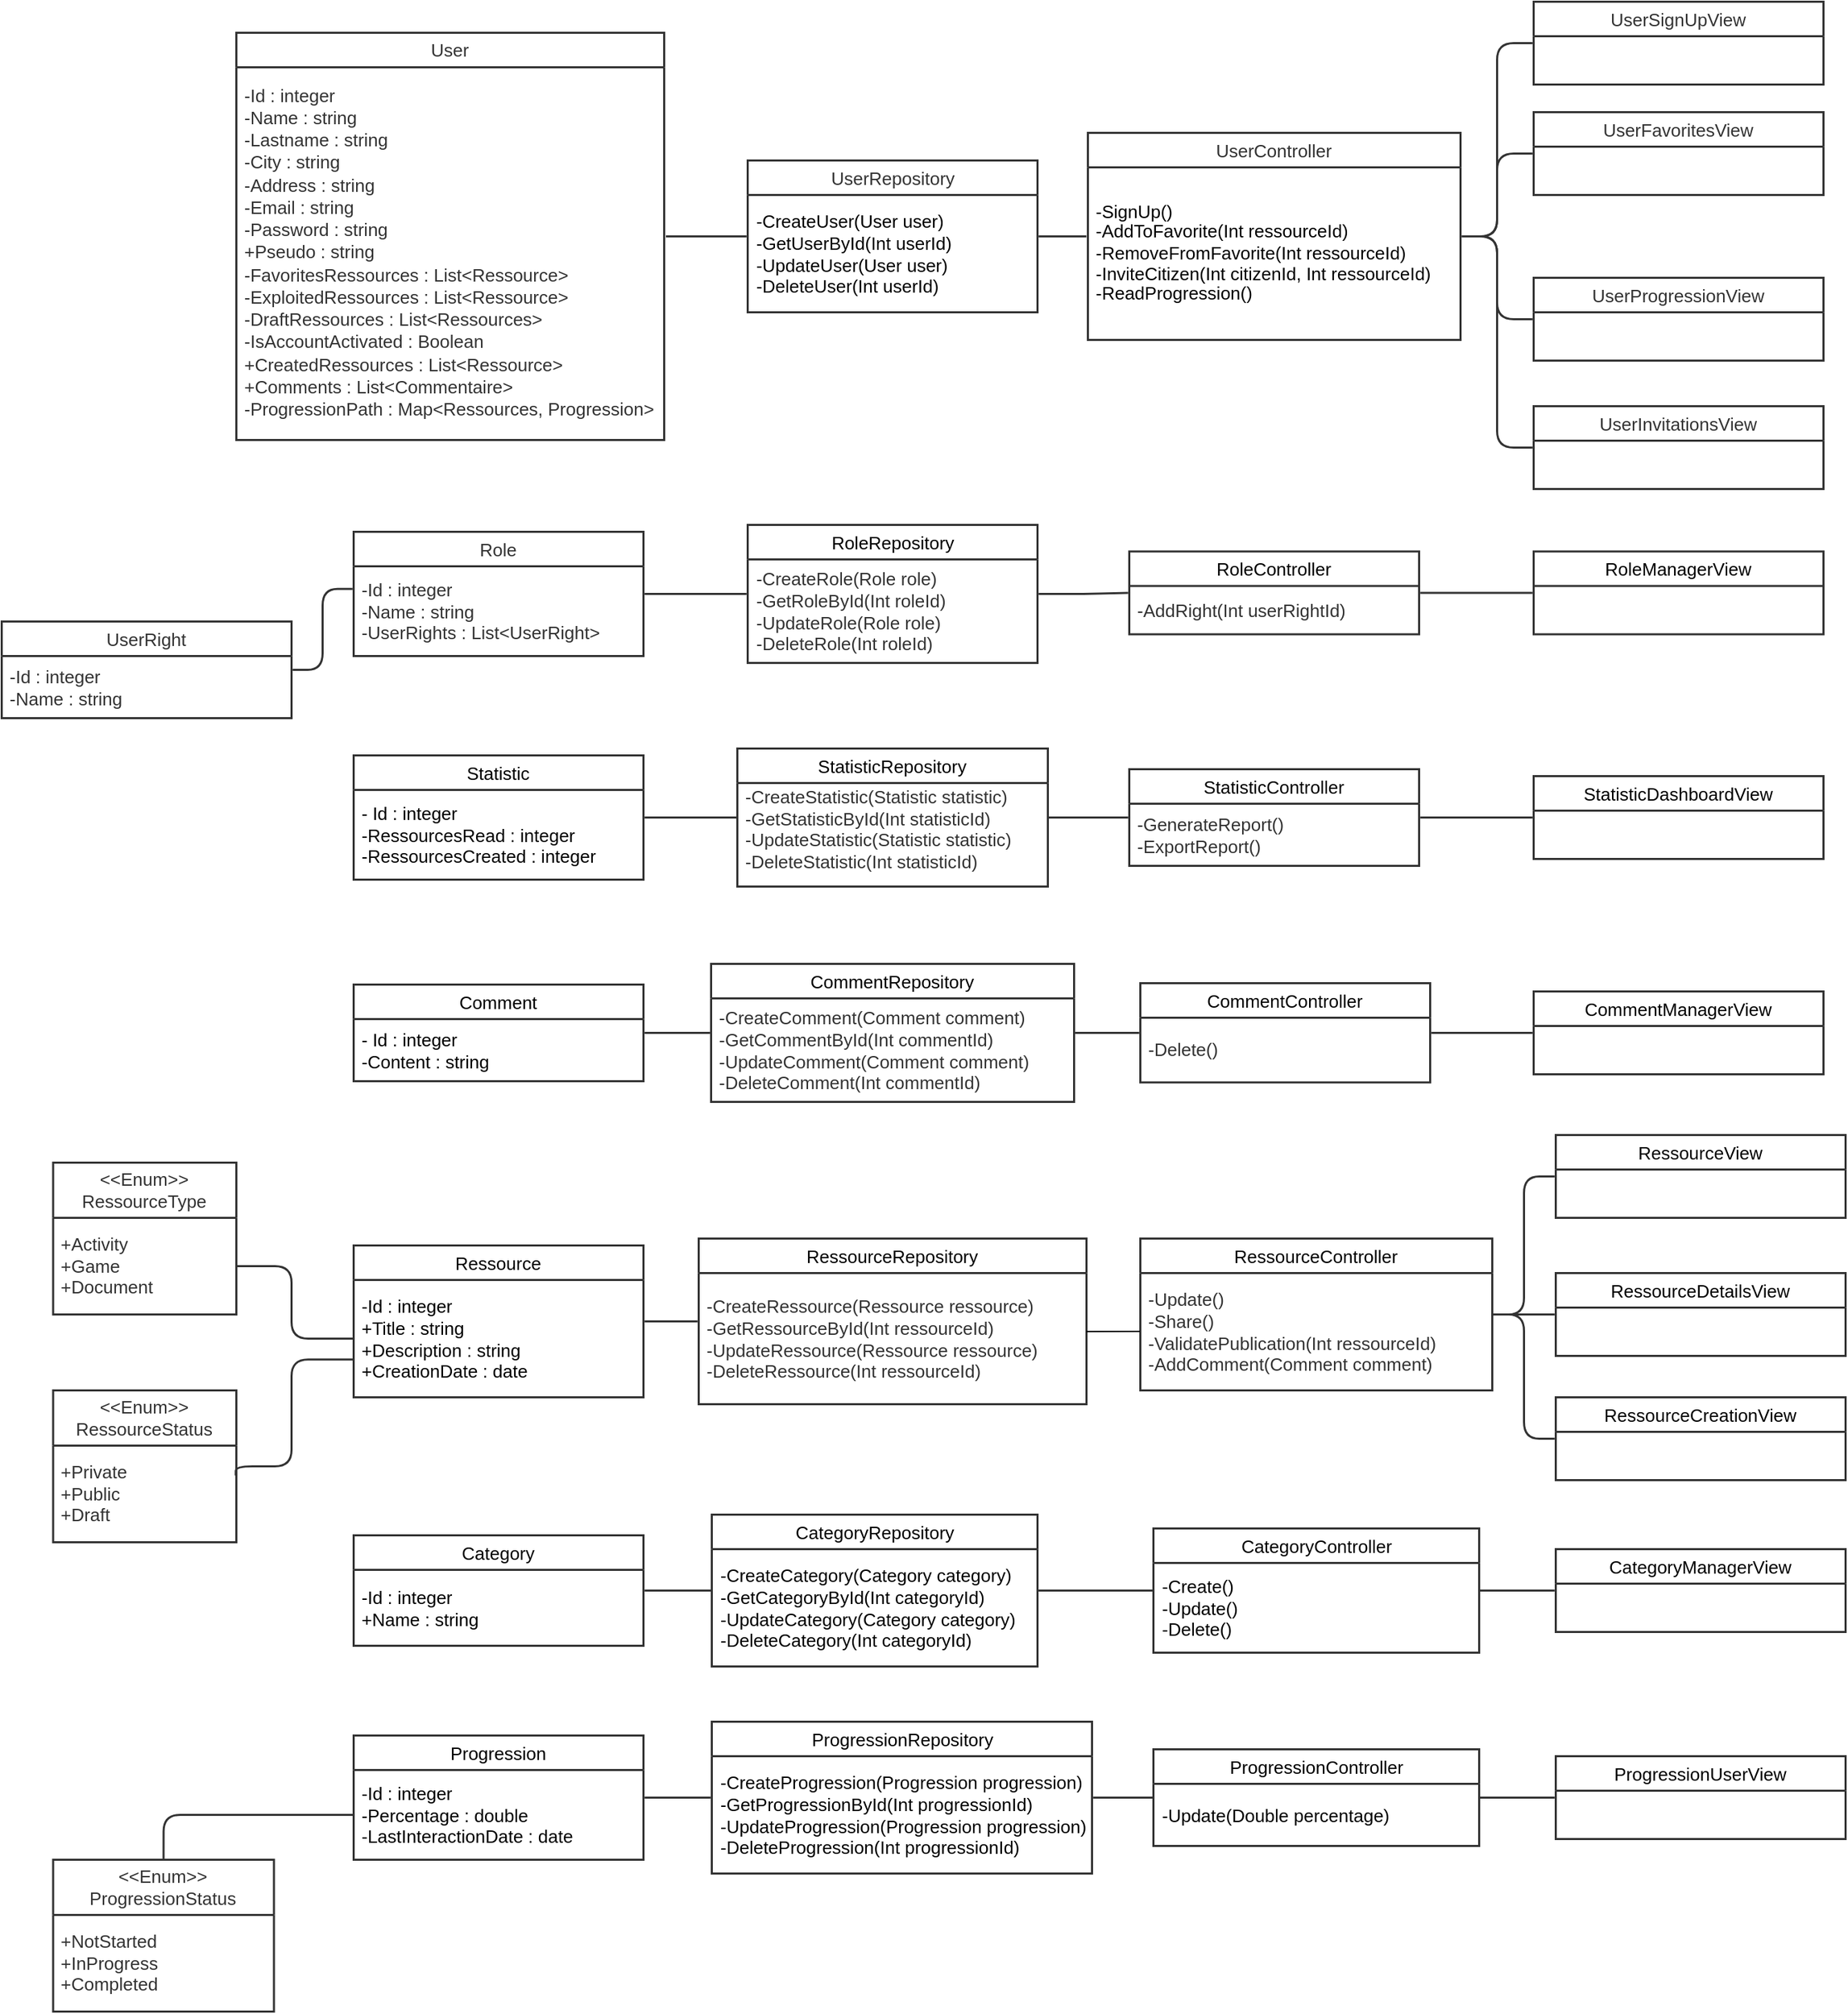 <mxfile version="26.0.3">
  <diagram id="C5RBs43oDa-KdzZeNtuy" name="Page-1">
    <mxGraphModel dx="1928" dy="945" grid="1" gridSize="10" guides="1" tooltips="1" connect="1" arrows="1" fold="1" page="1" pageScale="1" pageWidth="827" pageHeight="1169" math="0" shadow="0">
      <root>
        <mxCell id="WIyWlLk6GJQsqaUBKTNV-0" />
        <mxCell id="WIyWlLk6GJQsqaUBKTNV-1" parent="WIyWlLk6GJQsqaUBKTNV-0" />
        <mxCell id="Tx7vuIYfq_ZNXqVsiQJp-395" value="User" style="html=1;overflow=block;blockSpacing=1;swimlane;childLayout=stackLayout;horizontal=1;horizontalStack=0;resizeParent=1;resizeParentMax=0;resizeLast=0;collapsible=0;fontStyle=0;marginBottom=0;swimlaneFillColor=#ffffff;startSize=25;whiteSpace=wrap;fontSize=13;fontColor=#333333;align=center;spacing=0;strokeColor=#333333;strokeOpacity=100;fillOpacity=100;fillColor=#ffffff;strokeWidth=1.5;" parent="WIyWlLk6GJQsqaUBKTNV-1" vertex="1">
          <mxGeometry x="180" y="161.5" width="310" height="295" as="geometry" />
        </mxCell>
        <mxCell id="Tx7vuIYfq_ZNXqVsiQJp-396" value="&lt;div align=&quot;left&quot; style=&quot;display: flex; justify-content: center; align-items: baseline; font-size: 0px; line-height: 1.25; margin-top: -2px;&quot;&gt;&lt;span&gt;&lt;span style=&quot;font-size: 13px; color: rgb(51, 51, 51);&quot;&gt;-Id : integer&lt;br&gt;-Name : string&lt;br&gt;-Lastname : string&lt;br&gt;-City : string&lt;br&gt;-Address : string&lt;br&gt;-Email : string&lt;br&gt;-Password : string&lt;br&gt;&lt;/span&gt;&lt;span style=&quot;font-size: 13px; color: rgb(51, 51, 51);&quot;&gt;+Pseudo : string&lt;br&gt;-FavoritesRessources : List&amp;lt;Ressource&amp;gt;&lt;br&gt;-ExploitedRessources : List&amp;lt;Ressource&amp;gt;&lt;br&gt;-DraftRessources : List&amp;lt;Ressources&amp;gt;&lt;br&gt;-IsAccountActivated : Boolean&lt;br&gt;+CreatedRessources : List&amp;lt;Ressource&amp;gt;&lt;br&gt;+Comments : List&amp;lt;Commentaire&amp;gt;&lt;br&gt;-ProgressionPath : Map&amp;lt;Ressources, Progression&amp;gt;&lt;/span&gt;&lt;/span&gt;&lt;/div&gt;" style="part=1;html=1;resizeHeight=0;strokeColor=none;fillColor=none;align=left;verticalAlign=middle;spacingLeft=4;spacingRight=4;overflow=hidden;rotatable=0;points=[[0,0.5],[1,0.5]];portConstraint=eastwest;swimlaneFillColor=#ffffff;strokeOpacity=100;fillOpacity=100;whiteSpace=wrap;fontSize=13;fontColor=#333333;" parent="Tx7vuIYfq_ZNXqVsiQJp-395" vertex="1">
          <mxGeometry y="25" width="310" height="270" as="geometry" />
        </mxCell>
        <mxCell id="Tx7vuIYfq_ZNXqVsiQJp-397" value="Role" style="html=1;overflow=block;blockSpacing=1;swimlane;childLayout=stackLayout;horizontal=1;horizontalStack=0;resizeParent=1;resizeParentMax=0;resizeLast=0;collapsible=0;fontStyle=0;marginBottom=0;swimlaneFillColor=#ffffff;startSize=25;whiteSpace=wrap;fontSize=13;fontColor=#333333;align=center;spacing=0;strokeColor=#333333;strokeOpacity=100;fillOpacity=100;fillColor=#ffffff;strokeWidth=1.5;" parent="WIyWlLk6GJQsqaUBKTNV-1" vertex="1">
          <mxGeometry x="265" y="523" width="210" height="90" as="geometry" />
        </mxCell>
        <mxCell id="Tx7vuIYfq_ZNXqVsiQJp-398" value="-Id : integer&#xa;-Name : string&#xa;-UserRights : List&amp;lt;UserRight&amp;gt;" style="part=1;html=1;resizeHeight=0;strokeColor=none;fillColor=none;align=left;verticalAlign=middle;spacingLeft=4;spacingRight=4;overflow=hidden;rotatable=0;points=[[0,0.5],[1,0.5]];portConstraint=eastwest;swimlaneFillColor=#ffffff;strokeOpacity=100;fillOpacity=100;whiteSpace=wrap;fontSize=13;fontColor=#333333;" parent="Tx7vuIYfq_ZNXqVsiQJp-397" vertex="1">
          <mxGeometry y="25" width="210" height="65" as="geometry" />
        </mxCell>
        <mxCell id="Tx7vuIYfq_ZNXqVsiQJp-399" value="UserRight" style="html=1;overflow=block;blockSpacing=1;swimlane;childLayout=stackLayout;horizontal=1;horizontalStack=0;resizeParent=1;resizeParentMax=0;resizeLast=0;collapsible=0;fontStyle=0;marginBottom=0;swimlaneFillColor=#ffffff;startSize=25;whiteSpace=wrap;fontSize=13;fontColor=#333333;align=center;spacing=0;strokeColor=#333333;strokeOpacity=100;fillOpacity=100;fillColor=#ffffff;strokeWidth=1.5;" parent="WIyWlLk6GJQsqaUBKTNV-1" vertex="1">
          <mxGeometry x="10" y="588" width="210" height="70" as="geometry" />
        </mxCell>
        <mxCell id="Tx7vuIYfq_ZNXqVsiQJp-400" value="-Id : integer&#xa;-Name : string" style="part=1;html=1;resizeHeight=0;strokeColor=none;fillColor=none;align=left;verticalAlign=middle;spacingLeft=4;spacingRight=4;overflow=hidden;rotatable=0;points=[[0,0.5],[1,0.5]];portConstraint=eastwest;swimlaneFillColor=#ffffff;strokeOpacity=100;fillOpacity=100;whiteSpace=wrap;fontSize=13;fontColor=#333333;" parent="Tx7vuIYfq_ZNXqVsiQJp-399" vertex="1">
          <mxGeometry y="25" width="210" height="45" as="geometry" />
        </mxCell>
        <mxCell id="Tx7vuIYfq_ZNXqVsiQJp-401" value="" style="html=1;jettySize=18;whiteSpace=wrap;fontSize=13;strokeColor=#333333;strokeOpacity=100;strokeWidth=1.5;rounded=1;arcSize=24;edgeStyle=orthogonalEdgeStyle;startArrow=none;endArrow=none;exitX=1.004;exitY=0.5;exitPerimeter=0;entryX=-0.004;entryY=0.46;entryPerimeter=0;lucidId=YUBG_clwNgFs;" parent="WIyWlLk6GJQsqaUBKTNV-1" source="Tx7vuIYfq_ZNXqVsiQJp-399" target="Tx7vuIYfq_ZNXqVsiQJp-397" edge="1">
          <mxGeometry width="100" height="100" relative="1" as="geometry">
            <Array as="points" />
          </mxGeometry>
        </mxCell>
        <mxCell id="Tx7vuIYfq_ZNXqVsiQJp-402" value="UserRepository" style="html=1;overflow=block;blockSpacing=1;swimlane;childLayout=stackLayout;horizontal=1;horizontalStack=0;resizeParent=1;resizeParentMax=0;resizeLast=0;collapsible=0;fontStyle=0;marginBottom=0;swimlaneFillColor=#ffffff;startSize=25;whiteSpace=wrap;fontSize=13;fontColor=#333333;align=center;spacing=0;strokeColor=#333333;strokeOpacity=100;fillOpacity=100;fillColor=#ffffff;strokeWidth=1.5;" parent="WIyWlLk6GJQsqaUBKTNV-1" vertex="1">
          <mxGeometry x="550.5" y="254" width="210" height="110" as="geometry" />
        </mxCell>
        <mxCell id="Tx7vuIYfq_ZNXqVsiQJp-403" value="&lt;div&gt;-CreateUser(User user)&lt;/div&gt;&lt;div&gt;-GetUserById(Int userId)&lt;/div&gt;&lt;div&gt;-UpdateUser(User user)&lt;/div&gt;&lt;div&gt;-DeleteUser(Int userId)&lt;/div&gt;" style="part=1;html=1;resizeHeight=0;strokeColor=none;fillColor=none;align=left;verticalAlign=middle;spacingLeft=4;spacingRight=4;overflow=hidden;rotatable=0;points=[[0,0.5],[1,0.5]];portConstraint=eastwest;swimlaneFillColor=#ffffff;strokeOpacity=100;fillOpacity=100;whiteSpace=wrap;fontSize=13;" parent="Tx7vuIYfq_ZNXqVsiQJp-402" vertex="1">
          <mxGeometry y="25" width="210" height="85" as="geometry" />
        </mxCell>
        <mxCell id="Tx7vuIYfq_ZNXqVsiQJp-404" value="" style="html=1;jettySize=18;whiteSpace=wrap;fontSize=13;strokeColor=#333333;strokeOpacity=100;strokeWidth=1.5;rounded=1;arcSize=24;edgeStyle=orthogonalEdgeStyle;startArrow=none;endArrow=none;exitX=1.004;exitY=0.5;exitPerimeter=0;entryX=-0.004;entryY=0.5;entryPerimeter=0;lucidId=0lCGfTgA8k8x;" parent="WIyWlLk6GJQsqaUBKTNV-1" source="Tx7vuIYfq_ZNXqVsiQJp-395" target="Tx7vuIYfq_ZNXqVsiQJp-402" edge="1">
          <mxGeometry width="100" height="100" relative="1" as="geometry">
            <Array as="points" />
          </mxGeometry>
        </mxCell>
        <mxCell id="Tx7vuIYfq_ZNXqVsiQJp-405" value="UserController" style="html=1;overflow=block;blockSpacing=1;swimlane;childLayout=stackLayout;horizontal=1;horizontalStack=0;resizeParent=1;resizeParentMax=0;resizeLast=0;collapsible=0;fontStyle=0;marginBottom=0;swimlaneFillColor=#ffffff;startSize=25;whiteSpace=wrap;fontSize=13;fontColor=#333333;align=center;spacing=0;strokeColor=#333333;strokeOpacity=100;fillOpacity=100;fillColor=#ffffff;strokeWidth=1.5;" parent="WIyWlLk6GJQsqaUBKTNV-1" vertex="1">
          <mxGeometry x="797" y="234" width="270" height="150" as="geometry" />
        </mxCell>
        <mxCell id="Tx7vuIYfq_ZNXqVsiQJp-406" value="&lt;div style=&quot;display: flex; justify-content: flex-start; text-align: left; align-items: baseline; font-size: 0; line-height: 1.25;margin-top: -2px;&quot;&gt;&lt;span&gt;&lt;span style=&quot;font-size:13px;&quot;&gt;-SignUp()&lt;br&gt;&lt;/span&gt;&lt;/span&gt;&lt;/div&gt;&lt;div style=&quot;display: flex; justify-content: flex-start; text-align: left; align-items: baseline; font-size: 0; line-height: 1.25;margin-top: -2px;&quot;&gt;&lt;span&gt;&lt;span style=&quot;font-size:13px;&quot;&gt;-AddToFavorite(Int ressourceId)&lt;br&gt;-RemoveFromFavorite(Int ressourceId)&lt;br&gt;&lt;/span&gt;&lt;/span&gt;&lt;/div&gt;&lt;div style=&quot;display: flex; justify-content: flex-start; text-align: left; align-items: baseline; font-size: 0; line-height: 1.25;margin-top: -2px;&quot;&gt;&lt;span&gt;&lt;span style=&quot;font-size:13px;&quot;&gt;-InviteCitizen(Int citizenId, Int ressourceId)&lt;br&gt;&lt;/span&gt;&lt;/span&gt;&lt;/div&gt;&lt;div style=&quot;display: flex; justify-content: flex-start; text-align: left; align-items: baseline; font-size: 0; line-height: 1.25;margin-top: -2px;&quot;&gt;&lt;span&gt;&lt;span style=&quot;font-size:13px;&quot;&gt;-ReadProgression()&lt;/span&gt;&lt;/span&gt;&lt;/div&gt;" style="part=1;html=1;resizeHeight=0;strokeColor=none;fillColor=none;verticalAlign=middle;spacingLeft=4;spacingRight=4;overflow=hidden;rotatable=0;points=[[0,0.5],[1,0.5]];portConstraint=eastwest;swimlaneFillColor=#ffffff;strokeOpacity=100;fillOpacity=100;whiteSpace=wrap;fontSize=13;align=left;" parent="Tx7vuIYfq_ZNXqVsiQJp-405" vertex="1">
          <mxGeometry y="25" width="270" height="125" as="geometry" />
        </mxCell>
        <mxCell id="Tx7vuIYfq_ZNXqVsiQJp-407" value="" style="html=1;jettySize=18;whiteSpace=wrap;fontSize=13;strokeColor=#333333;strokeOpacity=100;strokeWidth=1.5;rounded=1;arcSize=24;edgeStyle=orthogonalEdgeStyle;startArrow=none;endArrow=none;exitX=1.004;exitY=0.5;exitPerimeter=0;entryX=-0.004;entryY=0.5;entryPerimeter=0;lucidId=vtCGXwf-TIVz;" parent="WIyWlLk6GJQsqaUBKTNV-1" source="Tx7vuIYfq_ZNXqVsiQJp-402" target="Tx7vuIYfq_ZNXqVsiQJp-405" edge="1">
          <mxGeometry width="100" height="100" relative="1" as="geometry">
            <Array as="points" />
          </mxGeometry>
        </mxCell>
        <mxCell id="Tx7vuIYfq_ZNXqVsiQJp-408" value="UserSignUpView" style="html=1;overflow=block;blockSpacing=1;swimlane;childLayout=stackLayout;horizontal=1;horizontalStack=0;resizeParent=1;resizeParentMax=0;resizeLast=0;collapsible=0;fontStyle=0;marginBottom=0;swimlaneFillColor=#ffffff;startSize=25;whiteSpace=wrap;fontSize=13;fontColor=#333333;align=center;spacing=0;strokeColor=#333333;strokeOpacity=100;fillOpacity=100;fillColor=#ffffff;strokeWidth=1.5;" parent="WIyWlLk6GJQsqaUBKTNV-1" vertex="1">
          <mxGeometry x="1120" y="139" width="210" height="60" as="geometry" />
        </mxCell>
        <mxCell id="Tx7vuIYfq_ZNXqVsiQJp-409" value="" style="part=1;html=1;resizeHeight=0;strokeColor=none;fillColor=none;verticalAlign=middle;spacingLeft=4;spacingRight=4;overflow=hidden;rotatable=0;points=[[0,0.5],[1,0.5]];portConstraint=eastwest;swimlaneFillColor=#ffffff;strokeOpacity=100;fillOpacity=100;whiteSpace=wrap;fontSize=13;align=left;" parent="Tx7vuIYfq_ZNXqVsiQJp-408" vertex="1">
          <mxGeometry y="25" width="210" height="35" as="geometry" />
        </mxCell>
        <mxCell id="Tx7vuIYfq_ZNXqVsiQJp-410" value="UserFavoritesView" style="html=1;overflow=block;blockSpacing=1;swimlane;childLayout=stackLayout;horizontal=1;horizontalStack=0;resizeParent=1;resizeParentMax=0;resizeLast=0;collapsible=0;fontStyle=0;marginBottom=0;swimlaneFillColor=#ffffff;startSize=25;whiteSpace=wrap;fontSize=13;fontColor=#333333;align=center;spacing=0;strokeColor=#333333;strokeOpacity=100;fillOpacity=100;fillColor=#ffffff;strokeWidth=1.5;" parent="WIyWlLk6GJQsqaUBKTNV-1" vertex="1">
          <mxGeometry x="1120" y="219" width="210" height="60" as="geometry" />
        </mxCell>
        <mxCell id="Tx7vuIYfq_ZNXqVsiQJp-411" value="" style="part=1;html=1;resizeHeight=0;strokeColor=none;fillColor=none;verticalAlign=middle;spacingLeft=4;spacingRight=4;overflow=hidden;rotatable=0;points=[[0,0.5],[1,0.5]];portConstraint=eastwest;swimlaneFillColor=#ffffff;strokeOpacity=100;fillOpacity=100;whiteSpace=wrap;fontSize=13;align=left;" parent="Tx7vuIYfq_ZNXqVsiQJp-410" vertex="1">
          <mxGeometry y="25" width="210" height="35" as="geometry" />
        </mxCell>
        <mxCell id="Tx7vuIYfq_ZNXqVsiQJp-412" value="UserProgressionView" style="html=1;overflow=block;blockSpacing=1;swimlane;childLayout=stackLayout;horizontal=1;horizontalStack=0;resizeParent=1;resizeParentMax=0;resizeLast=0;collapsible=0;fontStyle=0;marginBottom=0;swimlaneFillColor=#ffffff;startSize=25;whiteSpace=wrap;fontSize=13;fontColor=#333333;align=center;spacing=0;strokeColor=#333333;strokeOpacity=100;fillOpacity=100;fillColor=#ffffff;strokeWidth=1.5;" parent="WIyWlLk6GJQsqaUBKTNV-1" vertex="1">
          <mxGeometry x="1120" y="339" width="210" height="60" as="geometry" />
        </mxCell>
        <mxCell id="Tx7vuIYfq_ZNXqVsiQJp-413" value="" style="part=1;html=1;resizeHeight=0;strokeColor=none;fillColor=none;verticalAlign=middle;spacingLeft=4;spacingRight=4;overflow=hidden;rotatable=0;points=[[0,0.5],[1,0.5]];portConstraint=eastwest;swimlaneFillColor=#ffffff;strokeOpacity=100;fillOpacity=100;whiteSpace=wrap;fontSize=13;align=left;" parent="Tx7vuIYfq_ZNXqVsiQJp-412" vertex="1">
          <mxGeometry y="25" width="210" height="35" as="geometry" />
        </mxCell>
        <mxCell id="Tx7vuIYfq_ZNXqVsiQJp-414" value="UserInvitationsView" style="html=1;overflow=block;blockSpacing=1;swimlane;childLayout=stackLayout;horizontal=1;horizontalStack=0;resizeParent=1;resizeParentMax=0;resizeLast=0;collapsible=0;fontStyle=0;marginBottom=0;swimlaneFillColor=#ffffff;startSize=25;whiteSpace=wrap;fontSize=13;fontColor=#333333;align=center;spacing=0;strokeColor=#333333;strokeOpacity=100;fillOpacity=100;fillColor=#ffffff;strokeWidth=1.5;" parent="WIyWlLk6GJQsqaUBKTNV-1" vertex="1">
          <mxGeometry x="1120" y="432" width="210" height="60" as="geometry" />
        </mxCell>
        <mxCell id="Tx7vuIYfq_ZNXqVsiQJp-415" value="" style="part=1;html=1;resizeHeight=0;strokeColor=none;fillColor=none;verticalAlign=middle;spacingLeft=4;spacingRight=4;overflow=hidden;rotatable=0;points=[[0,0.5],[1,0.5]];portConstraint=eastwest;swimlaneFillColor=#ffffff;strokeOpacity=100;fillOpacity=100;whiteSpace=wrap;fontSize=13;align=left;" parent="Tx7vuIYfq_ZNXqVsiQJp-414" vertex="1">
          <mxGeometry y="25" width="210" height="35" as="geometry" />
        </mxCell>
        <mxCell id="Tx7vuIYfq_ZNXqVsiQJp-416" value="" style="html=1;jettySize=18;whiteSpace=wrap;fontSize=13;strokeColor=#333333;strokeOpacity=100;strokeWidth=1.5;rounded=1;arcSize=24;edgeStyle=orthogonalEdgeStyle;startArrow=none;endArrow=none;exitX=1.004;exitY=0.5;exitPerimeter=0;entryX=-0.004;entryY=0.5;entryPerimeter=0;lucidId=2yCGDrgWF.NH;" parent="WIyWlLk6GJQsqaUBKTNV-1" source="Tx7vuIYfq_ZNXqVsiQJp-405" target="Tx7vuIYfq_ZNXqVsiQJp-408" edge="1">
          <mxGeometry width="100" height="100" relative="1" as="geometry">
            <Array as="points" />
          </mxGeometry>
        </mxCell>
        <mxCell id="Tx7vuIYfq_ZNXqVsiQJp-417" value="" style="html=1;jettySize=18;whiteSpace=wrap;fontSize=13;strokeColor=#333333;strokeOpacity=100;strokeWidth=1.5;rounded=1;arcSize=24;edgeStyle=orthogonalEdgeStyle;startArrow=none;endArrow=none;exitX=1.004;exitY=0.5;exitPerimeter=0;entryX=-0.004;entryY=0.5;entryPerimeter=0;lucidId=6yCG1z5ZiiQ6;" parent="WIyWlLk6GJQsqaUBKTNV-1" source="Tx7vuIYfq_ZNXqVsiQJp-405" target="Tx7vuIYfq_ZNXqVsiQJp-410" edge="1">
          <mxGeometry width="100" height="100" relative="1" as="geometry">
            <Array as="points" />
          </mxGeometry>
        </mxCell>
        <mxCell id="Tx7vuIYfq_ZNXqVsiQJp-418" value="" style="html=1;jettySize=18;whiteSpace=wrap;fontSize=13;strokeColor=#333333;strokeOpacity=100;strokeWidth=1.5;rounded=1;arcSize=24;edgeStyle=orthogonalEdgeStyle;startArrow=none;endArrow=none;exitX=1.004;exitY=0.5;exitPerimeter=0;entryX=-0.004;entryY=0.5;entryPerimeter=0;lucidId=8yCGZS7TEYW8;" parent="WIyWlLk6GJQsqaUBKTNV-1" source="Tx7vuIYfq_ZNXqVsiQJp-405" target="Tx7vuIYfq_ZNXqVsiQJp-412" edge="1">
          <mxGeometry width="100" height="100" relative="1" as="geometry">
            <Array as="points" />
          </mxGeometry>
        </mxCell>
        <mxCell id="Tx7vuIYfq_ZNXqVsiQJp-419" value="" style="html=1;jettySize=18;whiteSpace=wrap;fontSize=13;strokeColor=#333333;strokeOpacity=100;strokeWidth=1.5;rounded=1;arcSize=24;edgeStyle=orthogonalEdgeStyle;startArrow=none;endArrow=none;exitX=1.004;exitY=0.5;exitPerimeter=0;entryX=-0.004;entryY=0.5;entryPerimeter=0;lucidId=_yCGi9k3Ivwx;" parent="WIyWlLk6GJQsqaUBKTNV-1" source="Tx7vuIYfq_ZNXqVsiQJp-405" target="Tx7vuIYfq_ZNXqVsiQJp-414" edge="1">
          <mxGeometry width="100" height="100" relative="1" as="geometry">
            <Array as="points" />
          </mxGeometry>
        </mxCell>
        <mxCell id="Tx7vuIYfq_ZNXqVsiQJp-420" value="RoleRepository" style="html=1;overflow=block;blockSpacing=1;swimlane;childLayout=stackLayout;horizontal=1;horizontalStack=0;resizeParent=1;resizeParentMax=0;resizeLast=0;collapsible=0;fontStyle=0;marginBottom=0;swimlaneFillColor=#ffffff;startSize=25;whiteSpace=wrap;fontSize=13;align=center;spacing=0;strokeColor=#333333;strokeOpacity=100;fillOpacity=100;fillColor=#ffffff;strokeWidth=1.5;" parent="WIyWlLk6GJQsqaUBKTNV-1" vertex="1">
          <mxGeometry x="550.5" y="518" width="210" height="100" as="geometry" />
        </mxCell>
        <mxCell id="Tx7vuIYfq_ZNXqVsiQJp-421" value="&lt;div&gt;-CreateRole(Role role)&amp;nbsp;&lt;/div&gt;&lt;div&gt;-GetRoleById(Int roleId)&amp;nbsp;&lt;/div&gt;&lt;div&gt;-UpdateRole(Role role)&amp;nbsp;&lt;/div&gt;&lt;div&gt;-DeleteRole(Int roleId)&lt;/div&gt;" style="part=1;html=1;resizeHeight=0;strokeColor=none;fillColor=none;align=left;verticalAlign=middle;spacingLeft=4;spacingRight=4;overflow=hidden;rotatable=0;points=[[0,0.5],[1,0.5]];portConstraint=eastwest;swimlaneFillColor=#ffffff;strokeOpacity=100;fillOpacity=100;whiteSpace=wrap;fontSize=13;fontColor=#333333;" parent="Tx7vuIYfq_ZNXqVsiQJp-420" vertex="1">
          <mxGeometry y="25" width="210" height="75" as="geometry" />
        </mxCell>
        <mxCell id="Tx7vuIYfq_ZNXqVsiQJp-422" value="" style="html=1;jettySize=18;whiteSpace=wrap;fontSize=13;strokeColor=#333333;strokeOpacity=100;strokeWidth=1.5;rounded=1;arcSize=24;edgeStyle=orthogonalEdgeStyle;startArrow=none;endArrow=none;exitX=1.004;exitY=0.5;exitPerimeter=0;entryX=-0.004;entryY=0.5;entryPerimeter=0;lucidId=~ACGt4sSQlej;" parent="WIyWlLk6GJQsqaUBKTNV-1" source="Tx7vuIYfq_ZNXqVsiQJp-397" target="Tx7vuIYfq_ZNXqVsiQJp-420" edge="1">
          <mxGeometry width="100" height="100" relative="1" as="geometry">
            <Array as="points" />
          </mxGeometry>
        </mxCell>
        <mxCell id="Tx7vuIYfq_ZNXqVsiQJp-423" value="RoleController" style="html=1;overflow=block;blockSpacing=1;swimlane;childLayout=stackLayout;horizontal=1;horizontalStack=0;resizeParent=1;resizeParentMax=0;resizeLast=0;collapsible=0;fontStyle=0;marginBottom=0;swimlaneFillColor=#ffffff;startSize=25;whiteSpace=wrap;fontSize=13;align=center;spacing=0;strokeColor=#333333;strokeOpacity=100;fillOpacity=100;fillColor=#ffffff;strokeWidth=1.5;" parent="WIyWlLk6GJQsqaUBKTNV-1" vertex="1">
          <mxGeometry x="827" y="537.25" width="210" height="60" as="geometry" />
        </mxCell>
        <mxCell id="Tx7vuIYfq_ZNXqVsiQJp-424" value="-AddRight(Int userRightId)" style="part=1;html=1;resizeHeight=0;strokeColor=none;fillColor=none;align=left;verticalAlign=middle;spacingLeft=4;spacingRight=4;overflow=hidden;rotatable=0;points=[[0,0.5],[1,0.5]];portConstraint=eastwest;swimlaneFillColor=#ffffff;strokeOpacity=100;fillOpacity=100;whiteSpace=wrap;fontSize=13;fontColor=#333333;" parent="Tx7vuIYfq_ZNXqVsiQJp-423" vertex="1">
          <mxGeometry y="25" width="210" height="35" as="geometry" />
        </mxCell>
        <mxCell id="Tx7vuIYfq_ZNXqVsiQJp-425" value="" style="html=1;jettySize=18;whiteSpace=wrap;fontSize=13;strokeColor=#333333;strokeOpacity=100;strokeWidth=1.5;rounded=1;arcSize=24;edgeStyle=orthogonalEdgeStyle;startArrow=none;endArrow=none;exitX=1.004;exitY=0.5;exitPerimeter=0;entryX=-0.004;entryY=0.5;entryPerimeter=0;lucidId=fCCGDJKOi1J-;" parent="WIyWlLk6GJQsqaUBKTNV-1" source="Tx7vuIYfq_ZNXqVsiQJp-420" target="Tx7vuIYfq_ZNXqVsiQJp-423" edge="1">
          <mxGeometry width="100" height="100" relative="1" as="geometry">
            <Array as="points" />
          </mxGeometry>
        </mxCell>
        <mxCell id="Tx7vuIYfq_ZNXqVsiQJp-426" value="RoleManagerView" style="html=1;overflow=block;blockSpacing=1;swimlane;childLayout=stackLayout;horizontal=1;horizontalStack=0;resizeParent=1;resizeParentMax=0;resizeLast=0;collapsible=0;fontStyle=0;marginBottom=0;swimlaneFillColor=#ffffff;startSize=25;whiteSpace=wrap;fontSize=13;align=center;spacing=0;strokeColor=#333333;strokeOpacity=100;fillOpacity=100;fillColor=#ffffff;strokeWidth=1.5;" parent="WIyWlLk6GJQsqaUBKTNV-1" vertex="1">
          <mxGeometry x="1120" y="537.25" width="210" height="60" as="geometry" />
        </mxCell>
        <mxCell id="Tx7vuIYfq_ZNXqVsiQJp-427" value="" style="part=1;html=1;resizeHeight=0;strokeColor=none;fillColor=none;align=left;verticalAlign=middle;spacingLeft=4;spacingRight=4;overflow=hidden;rotatable=0;points=[[0,0.5],[1,0.5]];portConstraint=eastwest;swimlaneFillColor=#ffffff;strokeOpacity=100;fillOpacity=100;whiteSpace=wrap;fontSize=13;" parent="Tx7vuIYfq_ZNXqVsiQJp-426" vertex="1">
          <mxGeometry y="25" width="210" height="35" as="geometry" />
        </mxCell>
        <mxCell id="Tx7vuIYfq_ZNXqVsiQJp-428" value="" style="html=1;jettySize=18;whiteSpace=wrap;fontSize=13;strokeColor=#333333;strokeOpacity=100;strokeWidth=1.5;rounded=1;arcSize=24;edgeStyle=orthogonalEdgeStyle;startArrow=none;endArrow=none;exitX=1.004;exitY=0.5;exitPerimeter=0;entryX=-0.004;entryY=0.5;entryPerimeter=0;lucidId=.CCG81.VV09W;" parent="WIyWlLk6GJQsqaUBKTNV-1" source="Tx7vuIYfq_ZNXqVsiQJp-423" target="Tx7vuIYfq_ZNXqVsiQJp-426" edge="1">
          <mxGeometry width="100" height="100" relative="1" as="geometry">
            <Array as="points" />
          </mxGeometry>
        </mxCell>
        <mxCell id="Tx7vuIYfq_ZNXqVsiQJp-429" value="Statistic" style="html=1;overflow=block;blockSpacing=1;swimlane;childLayout=stackLayout;horizontal=1;horizontalStack=0;resizeParent=1;resizeParentMax=0;resizeLast=0;collapsible=0;fontStyle=0;marginBottom=0;swimlaneFillColor=#ffffff;startSize=25;whiteSpace=wrap;fontSize=13;align=center;spacing=0;strokeColor=#333333;strokeOpacity=100;fillOpacity=100;fillColor=#ffffff;strokeWidth=1.5;" parent="WIyWlLk6GJQsqaUBKTNV-1" vertex="1">
          <mxGeometry x="265" y="685" width="210" height="90" as="geometry" />
        </mxCell>
        <mxCell id="Tx7vuIYfq_ZNXqVsiQJp-430" value="- Id : integer&lt;br&gt;&lt;div&gt;-RessourcesRead : integer&amp;nbsp;&lt;/div&gt;&lt;div&gt;-RessourcesCreated : integer&lt;/div&gt;" style="part=1;html=1;resizeHeight=0;strokeColor=none;fillColor=none;align=left;verticalAlign=middle;spacingLeft=4;spacingRight=4;overflow=hidden;rotatable=0;points=[[0,0.5],[1,0.5]];portConstraint=eastwest;swimlaneFillColor=#ffffff;strokeOpacity=100;fillOpacity=100;whiteSpace=wrap;fontSize=13;" parent="Tx7vuIYfq_ZNXqVsiQJp-429" vertex="1">
          <mxGeometry y="25" width="210" height="65" as="geometry" />
        </mxCell>
        <mxCell id="Tx7vuIYfq_ZNXqVsiQJp-431" value="StatisticRepository" style="html=1;overflow=block;blockSpacing=1;swimlane;childLayout=stackLayout;horizontal=1;horizontalStack=0;resizeParent=1;resizeParentMax=0;resizeLast=0;collapsible=0;fontStyle=0;marginBottom=0;swimlaneFillColor=#ffffff;startSize=25;whiteSpace=wrap;fontSize=13;align=center;spacing=0;strokeColor=#333333;strokeOpacity=100;fillOpacity=100;fillColor=#ffffff;strokeWidth=1.5;" parent="WIyWlLk6GJQsqaUBKTNV-1" vertex="1">
          <mxGeometry x="543" y="680" width="225" height="100" as="geometry" />
        </mxCell>
        <mxCell id="Tx7vuIYfq_ZNXqVsiQJp-432" value="-CreateStatistic(Statistic statistic)&#xa;-GetStatisticById(Int statisticId)&#xa;-UpdateStatistic(Statistic statistic)&#xa;-DeleteStatistic(Int statisticId)&#xa;" style="part=1;html=1;resizeHeight=0;strokeColor=none;fillColor=none;align=left;verticalAlign=middle;spacingLeft=4;spacingRight=4;overflow=hidden;rotatable=0;points=[[0,0.5],[1,0.5]];portConstraint=eastwest;swimlaneFillColor=#ffffff;strokeOpacity=100;fillOpacity=100;whiteSpace=wrap;fontSize=13;fontColor=#333333;" parent="Tx7vuIYfq_ZNXqVsiQJp-431" vertex="1">
          <mxGeometry y="25" width="225" height="75" as="geometry" />
        </mxCell>
        <mxCell id="Tx7vuIYfq_ZNXqVsiQJp-433" value="StatisticController" style="html=1;overflow=block;blockSpacing=1;swimlane;childLayout=stackLayout;horizontal=1;horizontalStack=0;resizeParent=1;resizeParentMax=0;resizeLast=0;collapsible=0;fontStyle=0;marginBottom=0;swimlaneFillColor=#ffffff;startSize=25;whiteSpace=wrap;fontSize=13;align=center;spacing=0;strokeColor=#333333;strokeOpacity=100;fillOpacity=100;fillColor=#ffffff;strokeWidth=1.5;" parent="WIyWlLk6GJQsqaUBKTNV-1" vertex="1">
          <mxGeometry x="827" y="695" width="210" height="70" as="geometry" />
        </mxCell>
        <mxCell id="Tx7vuIYfq_ZNXqVsiQJp-434" value="&lt;div&gt;-GenerateReport()&amp;nbsp;&lt;/div&gt;&lt;div&gt;-ExportReport()&lt;/div&gt;" style="part=1;html=1;resizeHeight=0;strokeColor=none;fillColor=none;align=left;verticalAlign=middle;spacingLeft=4;spacingRight=4;overflow=hidden;rotatable=0;points=[[0,0.5],[1,0.5]];portConstraint=eastwest;swimlaneFillColor=#ffffff;strokeOpacity=100;fillOpacity=100;whiteSpace=wrap;fontSize=13;fontColor=#333333;" parent="Tx7vuIYfq_ZNXqVsiQJp-433" vertex="1">
          <mxGeometry y="25" width="210" height="45" as="geometry" />
        </mxCell>
        <mxCell id="Tx7vuIYfq_ZNXqVsiQJp-435" value="StatisticDashboardView" style="html=1;overflow=block;blockSpacing=1;swimlane;childLayout=stackLayout;horizontal=1;horizontalStack=0;resizeParent=1;resizeParentMax=0;resizeLast=0;collapsible=0;fontStyle=0;marginBottom=0;swimlaneFillColor=#ffffff;startSize=25;whiteSpace=wrap;fontSize=13;align=center;spacing=0;strokeColor=#333333;strokeOpacity=100;fillOpacity=100;fillColor=#ffffff;strokeWidth=1.5;" parent="WIyWlLk6GJQsqaUBKTNV-1" vertex="1">
          <mxGeometry x="1120" y="700" width="210" height="60" as="geometry" />
        </mxCell>
        <mxCell id="Tx7vuIYfq_ZNXqVsiQJp-436" value="" style="part=1;html=1;resizeHeight=0;strokeColor=none;fillColor=none;align=left;verticalAlign=middle;spacingLeft=4;spacingRight=4;overflow=hidden;rotatable=0;points=[[0,0.5],[1,0.5]];portConstraint=eastwest;swimlaneFillColor=#ffffff;strokeOpacity=100;fillOpacity=100;whiteSpace=wrap;fontSize=13;" parent="Tx7vuIYfq_ZNXqVsiQJp-435" vertex="1">
          <mxGeometry y="25" width="210" height="35" as="geometry" />
        </mxCell>
        <mxCell id="Tx7vuIYfq_ZNXqVsiQJp-437" value="" style="html=1;jettySize=18;whiteSpace=wrap;fontSize=13;strokeColor=#333333;strokeOpacity=100;strokeWidth=1.5;rounded=1;arcSize=24;edgeStyle=orthogonalEdgeStyle;startArrow=none;endArrow=none;exitX=1.004;exitY=0.5;exitPerimeter=0;entryX=-0.003;entryY=0.5;entryPerimeter=0;lucidId=CHCG~MCavrlP;" parent="WIyWlLk6GJQsqaUBKTNV-1" source="Tx7vuIYfq_ZNXqVsiQJp-429" target="Tx7vuIYfq_ZNXqVsiQJp-431" edge="1">
          <mxGeometry width="100" height="100" relative="1" as="geometry">
            <Array as="points" />
          </mxGeometry>
        </mxCell>
        <mxCell id="Tx7vuIYfq_ZNXqVsiQJp-438" value="" style="html=1;jettySize=18;whiteSpace=wrap;fontSize=13;strokeColor=#333333;strokeOpacity=100;strokeWidth=1.5;rounded=1;arcSize=24;edgeStyle=orthogonalEdgeStyle;startArrow=none;endArrow=none;exitX=1.003;exitY=0.5;exitPerimeter=0;entryX=-0.004;entryY=0.5;entryPerimeter=0;lucidId=EHCGOfSHXISk;" parent="WIyWlLk6GJQsqaUBKTNV-1" source="Tx7vuIYfq_ZNXqVsiQJp-431" target="Tx7vuIYfq_ZNXqVsiQJp-433" edge="1">
          <mxGeometry width="100" height="100" relative="1" as="geometry">
            <Array as="points" />
          </mxGeometry>
        </mxCell>
        <mxCell id="Tx7vuIYfq_ZNXqVsiQJp-439" value="" style="html=1;jettySize=18;whiteSpace=wrap;fontSize=13;strokeColor=#333333;strokeOpacity=100;strokeWidth=1.5;rounded=1;arcSize=24;edgeStyle=orthogonalEdgeStyle;startArrow=none;endArrow=none;exitX=1.004;exitY=0.5;exitPerimeter=0;entryX=-0.004;entryY=0.5;entryPerimeter=0;lucidId=GHCG8Txjmf4X;" parent="WIyWlLk6GJQsqaUBKTNV-1" source="Tx7vuIYfq_ZNXqVsiQJp-433" target="Tx7vuIYfq_ZNXqVsiQJp-435" edge="1">
          <mxGeometry width="100" height="100" relative="1" as="geometry">
            <Array as="points" />
          </mxGeometry>
        </mxCell>
        <mxCell id="Tx7vuIYfq_ZNXqVsiQJp-440" value="Comment" style="html=1;overflow=block;blockSpacing=1;swimlane;childLayout=stackLayout;horizontal=1;horizontalStack=0;resizeParent=1;resizeParentMax=0;resizeLast=0;collapsible=0;fontStyle=0;marginBottom=0;swimlaneFillColor=#ffffff;startSize=25;whiteSpace=wrap;fontSize=13;align=center;spacing=0;strokeColor=#333333;strokeOpacity=100;fillOpacity=100;fillColor=#ffffff;strokeWidth=1.5;" parent="WIyWlLk6GJQsqaUBKTNV-1" vertex="1">
          <mxGeometry x="265" y="851" width="210" height="70" as="geometry" />
        </mxCell>
        <mxCell id="Tx7vuIYfq_ZNXqVsiQJp-441" value="- Id : integer&#xa;-Content : string" style="part=1;html=1;resizeHeight=0;strokeColor=none;fillColor=none;align=left;verticalAlign=middle;spacingLeft=4;spacingRight=4;overflow=hidden;rotatable=0;points=[[0,0.5],[1,0.5]];portConstraint=eastwest;swimlaneFillColor=#ffffff;strokeOpacity=100;fillOpacity=100;whiteSpace=wrap;fontSize=13;" parent="Tx7vuIYfq_ZNXqVsiQJp-440" vertex="1">
          <mxGeometry y="25" width="210" height="45" as="geometry" />
        </mxCell>
        <mxCell id="Tx7vuIYfq_ZNXqVsiQJp-442" value="CommentRepository" style="html=1;overflow=block;blockSpacing=1;swimlane;childLayout=stackLayout;horizontal=1;horizontalStack=0;resizeParent=1;resizeParentMax=0;resizeLast=0;collapsible=0;fontStyle=0;marginBottom=0;swimlaneFillColor=#ffffff;startSize=25;whiteSpace=wrap;fontSize=13;align=center;spacing=0;strokeColor=#333333;strokeOpacity=100;fillOpacity=100;fillColor=#ffffff;strokeWidth=1.5;" parent="WIyWlLk6GJQsqaUBKTNV-1" vertex="1">
          <mxGeometry x="524" y="836" width="263" height="100" as="geometry" />
        </mxCell>
        <mxCell id="Tx7vuIYfq_ZNXqVsiQJp-443" value="-CreateComment(Comment comment)&lt;br&gt;&lt;div&gt;-GetCommentById(Int commentId)&amp;nbsp;&lt;/div&gt;&lt;div&gt;-UpdateComment(Comment comment)&lt;/div&gt;-DeleteComment(Int commentId)" style="part=1;html=1;resizeHeight=0;strokeColor=none;fillColor=none;align=left;verticalAlign=middle;spacingLeft=4;spacingRight=4;overflow=hidden;rotatable=0;points=[[0,0.5],[1,0.5]];portConstraint=eastwest;swimlaneFillColor=#ffffff;strokeOpacity=100;fillOpacity=100;whiteSpace=wrap;fontSize=13;fontColor=#333333;" parent="Tx7vuIYfq_ZNXqVsiQJp-442" vertex="1">
          <mxGeometry y="25" width="263" height="75" as="geometry" />
        </mxCell>
        <mxCell id="Tx7vuIYfq_ZNXqVsiQJp-444" value="CommentController" style="html=1;overflow=block;blockSpacing=1;swimlane;childLayout=stackLayout;horizontal=1;horizontalStack=0;resizeParent=1;resizeParentMax=0;resizeLast=0;collapsible=0;fontStyle=0;marginBottom=0;swimlaneFillColor=#ffffff;startSize=25;whiteSpace=wrap;fontSize=13;align=center;spacing=0;strokeColor=#333333;strokeOpacity=100;fillOpacity=100;fillColor=#ffffff;strokeWidth=1.5;" parent="WIyWlLk6GJQsqaUBKTNV-1" vertex="1">
          <mxGeometry x="835" y="850.06" width="210" height="71.875" as="geometry" />
        </mxCell>
        <mxCell id="Tx7vuIYfq_ZNXqVsiQJp-445" value="-Delete()" style="part=1;html=1;resizeHeight=0;strokeColor=none;fillColor=none;align=left;verticalAlign=middle;spacingLeft=4;spacingRight=4;overflow=hidden;rotatable=0;points=[[0,0.5],[1,0.5]];portConstraint=eastwest;swimlaneFillColor=#ffffff;strokeOpacity=100;fillOpacity=100;whiteSpace=wrap;fontSize=13;fontColor=#333333;" parent="Tx7vuIYfq_ZNXqVsiQJp-444" vertex="1">
          <mxGeometry y="25" width="210" height="46.875" as="geometry" />
        </mxCell>
        <mxCell id="Tx7vuIYfq_ZNXqVsiQJp-446" value="CommentManagerView" style="html=1;overflow=block;blockSpacing=1;swimlane;childLayout=stackLayout;horizontal=1;horizontalStack=0;resizeParent=1;resizeParentMax=0;resizeLast=0;collapsible=0;fontStyle=0;marginBottom=0;swimlaneFillColor=#ffffff;startSize=25;whiteSpace=wrap;fontSize=13;align=center;spacing=0;strokeColor=#333333;strokeOpacity=100;fillOpacity=100;fillColor=#ffffff;strokeWidth=1.5;" parent="WIyWlLk6GJQsqaUBKTNV-1" vertex="1">
          <mxGeometry x="1120" y="856" width="210" height="60" as="geometry" />
        </mxCell>
        <mxCell id="Tx7vuIYfq_ZNXqVsiQJp-447" value="" style="part=1;html=1;resizeHeight=0;strokeColor=none;fillColor=none;align=left;verticalAlign=middle;spacingLeft=4;spacingRight=4;overflow=hidden;rotatable=0;points=[[0,0.5],[1,0.5]];portConstraint=eastwest;swimlaneFillColor=#ffffff;strokeOpacity=100;fillOpacity=100;whiteSpace=wrap;fontSize=13;" parent="Tx7vuIYfq_ZNXqVsiQJp-446" vertex="1">
          <mxGeometry y="25" width="210" height="35" as="geometry" />
        </mxCell>
        <mxCell id="Tx7vuIYfq_ZNXqVsiQJp-448" value="" style="html=1;jettySize=18;whiteSpace=wrap;fontSize=13;strokeColor=#333333;strokeOpacity=100;strokeWidth=1.5;rounded=1;arcSize=24;edgeStyle=orthogonalEdgeStyle;startArrow=none;endArrow=none;exitX=1.004;exitY=0.5;exitPerimeter=0;entryX=-0.003;entryY=0.5;entryPerimeter=0;lucidId=eMCGlist_c2c;" parent="WIyWlLk6GJQsqaUBKTNV-1" source="Tx7vuIYfq_ZNXqVsiQJp-440" target="Tx7vuIYfq_ZNXqVsiQJp-442" edge="1">
          <mxGeometry width="100" height="100" relative="1" as="geometry">
            <Array as="points" />
          </mxGeometry>
        </mxCell>
        <mxCell id="Tx7vuIYfq_ZNXqVsiQJp-449" value="" style="html=1;jettySize=18;whiteSpace=wrap;fontSize=13;strokeColor=#333333;strokeOpacity=100;strokeWidth=1.5;rounded=1;arcSize=24;edgeStyle=orthogonalEdgeStyle;startArrow=none;endArrow=none;exitX=1.003;exitY=0.5;exitPerimeter=0;entryX=-0.004;entryY=0.5;entryPerimeter=0;lucidId=hMCGpQ_7ltMj;" parent="WIyWlLk6GJQsqaUBKTNV-1" source="Tx7vuIYfq_ZNXqVsiQJp-442" target="Tx7vuIYfq_ZNXqVsiQJp-444" edge="1">
          <mxGeometry width="100" height="100" relative="1" as="geometry">
            <Array as="points" />
          </mxGeometry>
        </mxCell>
        <mxCell id="Tx7vuIYfq_ZNXqVsiQJp-450" value="" style="html=1;jettySize=18;whiteSpace=wrap;fontSize=13;strokeColor=#333333;strokeOpacity=100;strokeWidth=1.5;rounded=1;arcSize=24;edgeStyle=orthogonalEdgeStyle;startArrow=none;endArrow=none;exitX=1.004;exitY=0.5;exitPerimeter=0;entryX=-0.004;entryY=0.5;entryPerimeter=0;lucidId=jMCGnE._sUP5;" parent="WIyWlLk6GJQsqaUBKTNV-1" source="Tx7vuIYfq_ZNXqVsiQJp-444" target="Tx7vuIYfq_ZNXqVsiQJp-446" edge="1">
          <mxGeometry width="100" height="100" relative="1" as="geometry">
            <Array as="points" />
          </mxGeometry>
        </mxCell>
        <mxCell id="Tx7vuIYfq_ZNXqVsiQJp-451" value="Ressource" style="html=1;overflow=block;blockSpacing=1;swimlane;childLayout=stackLayout;horizontal=1;horizontalStack=0;resizeParent=1;resizeParentMax=0;resizeLast=0;collapsible=0;fontStyle=0;marginBottom=0;swimlaneFillColor=#ffffff;startSize=25;whiteSpace=wrap;fontSize=13;align=center;spacing=0;strokeColor=#333333;strokeOpacity=100;fillOpacity=100;fillColor=#ffffff;strokeWidth=1.5;" parent="WIyWlLk6GJQsqaUBKTNV-1" vertex="1">
          <mxGeometry x="265" y="1040" width="210" height="110" as="geometry" />
        </mxCell>
        <mxCell id="Tx7vuIYfq_ZNXqVsiQJp-452" value="-Id : integer&#xa;+Title : string&#xa;+Description : string&#xa;+CreationDate : date" style="part=1;html=1;resizeHeight=0;strokeColor=none;fillColor=none;align=left;verticalAlign=middle;spacingLeft=4;spacingRight=4;overflow=hidden;rotatable=0;points=[[0,0.5],[1,0.5]];portConstraint=eastwest;swimlaneFillColor=#ffffff;strokeOpacity=100;fillOpacity=100;whiteSpace=wrap;fontSize=13;" parent="Tx7vuIYfq_ZNXqVsiQJp-451" vertex="1">
          <mxGeometry y="25" width="210" height="85" as="geometry" />
        </mxCell>
        <mxCell id="Tx7vuIYfq_ZNXqVsiQJp-453" value="RessourceRepository" style="html=1;overflow=block;blockSpacing=1;swimlane;childLayout=stackLayout;horizontal=1;horizontalStack=0;resizeParent=1;resizeParentMax=0;resizeLast=0;collapsible=0;fontStyle=0;marginBottom=0;swimlaneFillColor=#ffffff;startSize=25;whiteSpace=wrap;fontSize=13;align=center;spacing=0;strokeColor=#333333;strokeOpacity=100;fillOpacity=100;fillColor=#ffffff;strokeWidth=1.5;" parent="WIyWlLk6GJQsqaUBKTNV-1" vertex="1">
          <mxGeometry x="515" y="1035" width="281" height="120" as="geometry" />
        </mxCell>
        <mxCell id="Tx7vuIYfq_ZNXqVsiQJp-454" value="-CreateRessource(Ressource ressource) &lt;br&gt;&lt;div&gt;-GetRessourceById(Int ressourceId)&amp;nbsp;&lt;/div&gt;&lt;div&gt;-UpdateRessource(Ressource ressource) &lt;/div&gt;-DeleteRessource(Int ressourceId)" style="part=1;html=1;resizeHeight=0;strokeColor=none;fillColor=none;align=left;verticalAlign=middle;spacingLeft=4;spacingRight=4;overflow=hidden;rotatable=0;points=[[0,0.5],[1,0.5]];portConstraint=eastwest;swimlaneFillColor=#ffffff;strokeOpacity=100;fillOpacity=100;whiteSpace=wrap;fontSize=13;fontColor=#333333;" parent="Tx7vuIYfq_ZNXqVsiQJp-453" vertex="1">
          <mxGeometry y="25" width="281" height="95" as="geometry" />
        </mxCell>
        <mxCell id="Tx7vuIYfq_ZNXqVsiQJp-455" value="" style="html=1;jettySize=18;whiteSpace=wrap;fontSize=13;strokeColor=#333333;strokeOpacity=100;strokeWidth=1.5;rounded=1;arcSize=24;edgeStyle=orthogonalEdgeStyle;startArrow=none;endArrow=none;exitX=1.004;exitY=0.5;exitPerimeter=0;entryX=-0.003;entryY=0.5;entryPerimeter=0;lucidId=ZVCGq0gJ0vny;" parent="WIyWlLk6GJQsqaUBKTNV-1" source="Tx7vuIYfq_ZNXqVsiQJp-451" target="Tx7vuIYfq_ZNXqVsiQJp-453" edge="1">
          <mxGeometry width="100" height="100" relative="1" as="geometry">
            <Array as="points" />
          </mxGeometry>
        </mxCell>
        <mxCell id="Tx7vuIYfq_ZNXqVsiQJp-456" value="RessourceController" style="html=1;overflow=block;blockSpacing=1;swimlane;childLayout=stackLayout;horizontal=1;horizontalStack=0;resizeParent=1;resizeParentMax=0;resizeLast=0;collapsible=0;fontStyle=0;marginBottom=0;swimlaneFillColor=#ffffff;startSize=25;whiteSpace=wrap;fontSize=13;align=center;spacing=0;strokeColor=#333333;strokeOpacity=100;fillOpacity=100;fillColor=#ffffff;strokeWidth=1.5;" parent="WIyWlLk6GJQsqaUBKTNV-1" vertex="1">
          <mxGeometry x="835" y="1035" width="255" height="110" as="geometry" />
        </mxCell>
        <mxCell id="Tx7vuIYfq_ZNXqVsiQJp-457" value="-Update()&lt;br&gt;-Share()&lt;br&gt;&lt;div&gt;-ValidatePublication(Int ressourceId)&amp;nbsp;&lt;/div&gt;&lt;div&gt;-AddComment(Comment comment)&lt;/div&gt;" style="part=1;html=1;resizeHeight=0;strokeColor=none;fillColor=none;align=left;verticalAlign=middle;spacingLeft=4;spacingRight=4;overflow=hidden;rotatable=0;points=[[0,0.5],[1,0.5]];portConstraint=eastwest;swimlaneFillColor=#ffffff;strokeOpacity=100;fillOpacity=100;whiteSpace=wrap;fontSize=13;fontColor=#333333;" parent="Tx7vuIYfq_ZNXqVsiQJp-456" vertex="1">
          <mxGeometry y="25" width="255" height="85" as="geometry" />
        </mxCell>
        <mxCell id="Tx7vuIYfq_ZNXqVsiQJp-459" value="RessourceView" style="html=1;overflow=block;blockSpacing=1;swimlane;childLayout=stackLayout;horizontal=1;horizontalStack=0;resizeParent=1;resizeParentMax=0;resizeLast=0;collapsible=0;fontStyle=0;marginBottom=0;swimlaneFillColor=#ffffff;startSize=25;whiteSpace=wrap;fontSize=13;align=center;spacing=0;strokeColor=#333333;strokeOpacity=100;fillOpacity=100;fillColor=#ffffff;strokeWidth=1.5;" parent="WIyWlLk6GJQsqaUBKTNV-1" vertex="1">
          <mxGeometry x="1136" y="960" width="210" height="60" as="geometry" />
        </mxCell>
        <mxCell id="Tx7vuIYfq_ZNXqVsiQJp-460" value="" style="part=1;html=1;resizeHeight=0;strokeColor=none;fillColor=none;align=left;verticalAlign=middle;spacingLeft=4;spacingRight=4;overflow=hidden;rotatable=0;points=[[0,0.5],[1,0.5]];portConstraint=eastwest;swimlaneFillColor=#ffffff;strokeOpacity=100;fillOpacity=100;whiteSpace=wrap;fontSize=13;" parent="Tx7vuIYfq_ZNXqVsiQJp-459" vertex="1">
          <mxGeometry y="25" width="210" height="35" as="geometry" />
        </mxCell>
        <mxCell id="Tx7vuIYfq_ZNXqVsiQJp-461" value="RessourceDetailsView" style="html=1;overflow=block;blockSpacing=1;swimlane;childLayout=stackLayout;horizontal=1;horizontalStack=0;resizeParent=1;resizeParentMax=0;resizeLast=0;collapsible=0;fontStyle=0;marginBottom=0;swimlaneFillColor=#ffffff;startSize=25;whiteSpace=wrap;fontSize=13;align=center;spacing=0;strokeColor=#333333;strokeOpacity=100;fillOpacity=100;fillColor=#ffffff;strokeWidth=1.5;" parent="WIyWlLk6GJQsqaUBKTNV-1" vertex="1">
          <mxGeometry x="1136" y="1060" width="210" height="60" as="geometry" />
        </mxCell>
        <mxCell id="Tx7vuIYfq_ZNXqVsiQJp-462" value="" style="part=1;html=1;resizeHeight=0;strokeColor=none;fillColor=none;align=left;verticalAlign=middle;spacingLeft=4;spacingRight=4;overflow=hidden;rotatable=0;points=[[0,0.5],[1,0.5]];portConstraint=eastwest;swimlaneFillColor=#ffffff;strokeOpacity=100;fillOpacity=100;whiteSpace=wrap;fontSize=13;" parent="Tx7vuIYfq_ZNXqVsiQJp-461" vertex="1">
          <mxGeometry y="25" width="210" height="35" as="geometry" />
        </mxCell>
        <mxCell id="Tx7vuIYfq_ZNXqVsiQJp-463" value="RessourceCreationView" style="html=1;overflow=block;blockSpacing=1;swimlane;childLayout=stackLayout;horizontal=1;horizontalStack=0;resizeParent=1;resizeParentMax=0;resizeLast=0;collapsible=0;fontStyle=0;marginBottom=0;swimlaneFillColor=#ffffff;startSize=25;whiteSpace=wrap;fontSize=13;align=center;spacing=0;strokeColor=#333333;strokeOpacity=100;fillOpacity=100;fillColor=#ffffff;strokeWidth=1.5;" parent="WIyWlLk6GJQsqaUBKTNV-1" vertex="1">
          <mxGeometry x="1136" y="1150" width="210" height="60" as="geometry" />
        </mxCell>
        <mxCell id="Tx7vuIYfq_ZNXqVsiQJp-464" value="" style="part=1;html=1;resizeHeight=0;strokeColor=none;fillColor=none;align=left;verticalAlign=middle;spacingLeft=4;spacingRight=4;overflow=hidden;rotatable=0;points=[[0,0.5],[1,0.5]];portConstraint=eastwest;swimlaneFillColor=#ffffff;strokeOpacity=100;fillOpacity=100;whiteSpace=wrap;fontSize=13;" parent="Tx7vuIYfq_ZNXqVsiQJp-463" vertex="1">
          <mxGeometry y="25" width="210" height="35" as="geometry" />
        </mxCell>
        <mxCell id="Tx7vuIYfq_ZNXqVsiQJp-465" value="" style="html=1;jettySize=18;whiteSpace=wrap;fontSize=13;strokeColor=#333333;strokeOpacity=100;strokeWidth=1.5;rounded=1;arcSize=24;edgeStyle=orthogonalEdgeStyle;startArrow=none;endArrow=none;exitX=1.003;exitY=0.5;exitPerimeter=0;entryX=-0.004;entryY=0.5;entryPerimeter=0;lucidId=.ZCGeFjgEHTg;" parent="WIyWlLk6GJQsqaUBKTNV-1" source="Tx7vuIYfq_ZNXqVsiQJp-456" target="Tx7vuIYfq_ZNXqVsiQJp-459" edge="1">
          <mxGeometry width="100" height="100" relative="1" as="geometry">
            <Array as="points" />
          </mxGeometry>
        </mxCell>
        <mxCell id="Tx7vuIYfq_ZNXqVsiQJp-466" value="" style="html=1;jettySize=18;whiteSpace=wrap;fontSize=13;strokeColor=#333333;strokeOpacity=100;strokeWidth=1.5;rounded=1;arcSize=24;edgeStyle=orthogonalEdgeStyle;startArrow=none;endArrow=none;exitX=1.003;exitY=0.5;exitPerimeter=0;entryX=-0.004;entryY=0.5;entryPerimeter=0;lucidId=m0CGXzZ.5crJ;" parent="WIyWlLk6GJQsqaUBKTNV-1" source="Tx7vuIYfq_ZNXqVsiQJp-456" target="Tx7vuIYfq_ZNXqVsiQJp-461" edge="1">
          <mxGeometry width="100" height="100" relative="1" as="geometry">
            <Array as="points" />
          </mxGeometry>
        </mxCell>
        <mxCell id="Tx7vuIYfq_ZNXqVsiQJp-467" value="" style="html=1;jettySize=18;whiteSpace=wrap;fontSize=13;strokeColor=#333333;strokeOpacity=100;strokeWidth=1.5;rounded=1;arcSize=24;edgeStyle=orthogonalEdgeStyle;startArrow=none;endArrow=none;exitX=1.003;exitY=0.5;exitPerimeter=0;entryX=-0.004;entryY=0.5;entryPerimeter=0;lucidId=s0CG8bNep.0O;" parent="WIyWlLk6GJQsqaUBKTNV-1" source="Tx7vuIYfq_ZNXqVsiQJp-456" target="Tx7vuIYfq_ZNXqVsiQJp-463" edge="1">
          <mxGeometry width="100" height="100" relative="1" as="geometry">
            <Array as="points" />
          </mxGeometry>
        </mxCell>
        <mxCell id="Tx7vuIYfq_ZNXqVsiQJp-468" value="Category" style="html=1;overflow=block;blockSpacing=1;swimlane;childLayout=stackLayout;horizontal=1;horizontalStack=0;resizeParent=1;resizeParentMax=0;resizeLast=0;collapsible=0;fontStyle=0;marginBottom=0;swimlaneFillColor=#ffffff;startSize=25;whiteSpace=wrap;fontSize=13;align=center;spacing=0;strokeColor=#333333;strokeOpacity=100;fillOpacity=100;fillColor=#ffffff;strokeWidth=1.5;" parent="WIyWlLk6GJQsqaUBKTNV-1" vertex="1">
          <mxGeometry x="265" y="1250" width="210" height="80" as="geometry" />
        </mxCell>
        <mxCell id="Tx7vuIYfq_ZNXqVsiQJp-469" value="-Id : integer&#xa;+Name : string" style="part=1;html=1;resizeHeight=0;strokeColor=none;fillColor=none;align=left;verticalAlign=middle;spacingLeft=4;spacingRight=4;overflow=hidden;rotatable=0;points=[[0,0.5],[1,0.5]];portConstraint=eastwest;swimlaneFillColor=#ffffff;strokeOpacity=100;fillOpacity=100;whiteSpace=wrap;fontSize=13;" parent="Tx7vuIYfq_ZNXqVsiQJp-468" vertex="1">
          <mxGeometry y="25" width="210" height="55" as="geometry" />
        </mxCell>
        <mxCell id="Tx7vuIYfq_ZNXqVsiQJp-470" value="CategoryRepository" style="html=1;overflow=block;blockSpacing=1;swimlane;childLayout=stackLayout;horizontal=1;horizontalStack=0;resizeParent=1;resizeParentMax=0;resizeLast=0;collapsible=0;fontStyle=0;marginBottom=0;swimlaneFillColor=#ffffff;startSize=25;whiteSpace=wrap;fontSize=13;align=center;spacing=0;strokeColor=#333333;strokeOpacity=100;fillOpacity=100;fillColor=#ffffff;strokeWidth=1.5;" parent="WIyWlLk6GJQsqaUBKTNV-1" vertex="1">
          <mxGeometry x="524.5" y="1235" width="236" height="110" as="geometry" />
        </mxCell>
        <mxCell id="Tx7vuIYfq_ZNXqVsiQJp-471" value="&lt;div&gt;-CreateCategory(Category category)&lt;/div&gt;&lt;div&gt;-GetCategoryById(Int categoryId)&amp;nbsp;&lt;/div&gt;&lt;div&gt;-UpdateCategory(Category category)&amp;nbsp;&lt;/div&gt;&lt;div&gt;-DeleteCategory(Int categoryId)&lt;/div&gt;" style="part=1;html=1;resizeHeight=0;strokeColor=none;fillColor=none;align=left;verticalAlign=middle;spacingLeft=4;spacingRight=4;overflow=hidden;rotatable=0;points=[[0,0.5],[1,0.5]];portConstraint=eastwest;swimlaneFillColor=#ffffff;strokeOpacity=100;fillOpacity=100;whiteSpace=wrap;fontSize=13;" parent="Tx7vuIYfq_ZNXqVsiQJp-470" vertex="1">
          <mxGeometry y="25" width="236" height="85" as="geometry" />
        </mxCell>
        <mxCell id="Tx7vuIYfq_ZNXqVsiQJp-472" value="" style="html=1;jettySize=18;whiteSpace=wrap;fontSize=13;strokeColor=#333333;strokeOpacity=100;strokeWidth=1.5;rounded=1;arcSize=24;edgeStyle=orthogonalEdgeStyle;startArrow=none;endArrow=none;exitX=1.004;exitY=0.5;exitPerimeter=0;entryX=-0.003;entryY=0.5;entryPerimeter=0;lucidId=71CGh0QWk-OS;" parent="WIyWlLk6GJQsqaUBKTNV-1" source="Tx7vuIYfq_ZNXqVsiQJp-468" target="Tx7vuIYfq_ZNXqVsiQJp-470" edge="1">
          <mxGeometry width="100" height="100" relative="1" as="geometry">
            <Array as="points" />
          </mxGeometry>
        </mxCell>
        <mxCell id="Tx7vuIYfq_ZNXqVsiQJp-473" value="CategoryController" style="html=1;overflow=block;blockSpacing=1;swimlane;childLayout=stackLayout;horizontal=1;horizontalStack=0;resizeParent=1;resizeParentMax=0;resizeLast=0;collapsible=0;fontStyle=0;marginBottom=0;swimlaneFillColor=#ffffff;startSize=25;whiteSpace=wrap;fontSize=13;align=center;spacing=0;strokeColor=#333333;strokeOpacity=100;fillOpacity=100;fillColor=#ffffff;strokeWidth=1.5;" parent="WIyWlLk6GJQsqaUBKTNV-1" vertex="1">
          <mxGeometry x="844.5" y="1245" width="236" height="90" as="geometry" />
        </mxCell>
        <mxCell id="Tx7vuIYfq_ZNXqVsiQJp-474" value="-Create()&#xa;-Update()&#xa;-Delete()" style="part=1;html=1;resizeHeight=0;strokeColor=none;fillColor=none;align=left;verticalAlign=middle;spacingLeft=4;spacingRight=4;overflow=hidden;rotatable=0;points=[[0,0.5],[1,0.5]];portConstraint=eastwest;swimlaneFillColor=#ffffff;strokeOpacity=100;fillOpacity=100;whiteSpace=wrap;fontSize=13;" parent="Tx7vuIYfq_ZNXqVsiQJp-473" vertex="1">
          <mxGeometry y="25" width="236" height="65" as="geometry" />
        </mxCell>
        <mxCell id="Tx7vuIYfq_ZNXqVsiQJp-475" value="" style="html=1;jettySize=18;whiteSpace=wrap;fontSize=13;strokeColor=#333333;strokeOpacity=100;strokeWidth=1.5;rounded=1;arcSize=24;edgeStyle=orthogonalEdgeStyle;startArrow=none;endArrow=none;exitX=1.003;exitY=0.5;exitPerimeter=0;entryX=-0.003;entryY=0.5;entryPerimeter=0;lucidId=i2CGgMYY7Bs0;" parent="WIyWlLk6GJQsqaUBKTNV-1" source="Tx7vuIYfq_ZNXqVsiQJp-470" target="Tx7vuIYfq_ZNXqVsiQJp-473" edge="1">
          <mxGeometry width="100" height="100" relative="1" as="geometry">
            <Array as="points" />
          </mxGeometry>
        </mxCell>
        <mxCell id="Tx7vuIYfq_ZNXqVsiQJp-476" value="CategoryManagerView" style="html=1;overflow=block;blockSpacing=1;swimlane;childLayout=stackLayout;horizontal=1;horizontalStack=0;resizeParent=1;resizeParentMax=0;resizeLast=0;collapsible=0;fontStyle=0;marginBottom=0;swimlaneFillColor=#ffffff;startSize=25;whiteSpace=wrap;fontSize=13;align=center;spacing=0;strokeColor=#333333;strokeOpacity=100;fillOpacity=100;fillColor=#ffffff;strokeWidth=1.5;" parent="WIyWlLk6GJQsqaUBKTNV-1" vertex="1">
          <mxGeometry x="1136" y="1260" width="210" height="60" as="geometry" />
        </mxCell>
        <mxCell id="Tx7vuIYfq_ZNXqVsiQJp-477" value="" style="part=1;html=1;resizeHeight=0;strokeColor=none;fillColor=none;align=left;verticalAlign=middle;spacingLeft=4;spacingRight=4;overflow=hidden;rotatable=0;points=[[0,0.5],[1,0.5]];portConstraint=eastwest;swimlaneFillColor=#ffffff;strokeOpacity=100;fillOpacity=100;whiteSpace=wrap;fontSize=13;" parent="Tx7vuIYfq_ZNXqVsiQJp-476" vertex="1">
          <mxGeometry y="25" width="210" height="35" as="geometry" />
        </mxCell>
        <mxCell id="Tx7vuIYfq_ZNXqVsiQJp-478" value="" style="html=1;jettySize=18;whiteSpace=wrap;fontSize=13;strokeColor=#333333;strokeOpacity=100;strokeWidth=1.5;rounded=1;arcSize=24;edgeStyle=orthogonalEdgeStyle;startArrow=none;endArrow=none;exitX=1.003;exitY=0.5;exitPerimeter=0;entryX=-0.004;entryY=0.5;entryPerimeter=0;lucidId=53CG-E.6XMAf;" parent="WIyWlLk6GJQsqaUBKTNV-1" source="Tx7vuIYfq_ZNXqVsiQJp-473" target="Tx7vuIYfq_ZNXqVsiQJp-476" edge="1">
          <mxGeometry width="100" height="100" relative="1" as="geometry">
            <Array as="points" />
          </mxGeometry>
        </mxCell>
        <mxCell id="Tx7vuIYfq_ZNXqVsiQJp-480" value="" style="endArrow=none;html=1;rounded=0;exitX=1.001;exitY=0.449;exitDx=0;exitDy=0;exitPerimeter=0;entryX=0;entryY=0.5;entryDx=0;entryDy=0;" parent="WIyWlLk6GJQsqaUBKTNV-1" source="Tx7vuIYfq_ZNXqVsiQJp-454" target="Tx7vuIYfq_ZNXqVsiQJp-457" edge="1">
          <mxGeometry width="50" height="50" relative="1" as="geometry">
            <mxPoint x="830" y="1100" as="sourcePoint" />
            <mxPoint x="880" y="1050" as="targetPoint" />
          </mxGeometry>
        </mxCell>
        <mxCell id="Tx7vuIYfq_ZNXqVsiQJp-489" value="Progression" style="html=1;overflow=block;blockSpacing=1;swimlane;childLayout=stackLayout;horizontal=1;horizontalStack=0;resizeParent=1;resizeParentMax=0;resizeLast=0;collapsible=0;fontStyle=0;marginBottom=0;swimlaneFillColor=#ffffff;startSize=25;whiteSpace=wrap;fontSize=13;align=center;spacing=0;strokeColor=#333333;strokeOpacity=100;fillOpacity=100;fillColor=#ffffff;strokeWidth=1.5;" parent="WIyWlLk6GJQsqaUBKTNV-1" vertex="1">
          <mxGeometry x="265" y="1395" width="210" height="90" as="geometry" />
        </mxCell>
        <mxCell id="Tx7vuIYfq_ZNXqVsiQJp-490" value="-Id : integer&lt;br&gt;-Percentage : double&lt;br&gt;-LastInteractionDate : date" style="part=1;html=1;resizeHeight=0;strokeColor=none;fillColor=none;align=left;verticalAlign=middle;spacingLeft=4;spacingRight=4;overflow=hidden;rotatable=0;points=[[0,0.5],[1,0.5]];portConstraint=eastwest;swimlaneFillColor=#ffffff;strokeOpacity=100;fillOpacity=100;whiteSpace=wrap;fontSize=13;" parent="Tx7vuIYfq_ZNXqVsiQJp-489" vertex="1">
          <mxGeometry y="25" width="210" height="65" as="geometry" />
        </mxCell>
        <mxCell id="Tx7vuIYfq_ZNXqVsiQJp-491" value="ProgressionRepository" style="html=1;overflow=block;blockSpacing=1;swimlane;childLayout=stackLayout;horizontal=1;horizontalStack=0;resizeParent=1;resizeParentMax=0;resizeLast=0;collapsible=0;fontStyle=0;marginBottom=0;swimlaneFillColor=#ffffff;startSize=25;whiteSpace=wrap;fontSize=13;align=center;spacing=0;strokeColor=#333333;strokeOpacity=100;fillOpacity=100;fillColor=#ffffff;strokeWidth=1.5;" parent="WIyWlLk6GJQsqaUBKTNV-1" vertex="1">
          <mxGeometry x="524.5" y="1385" width="275.5" height="110" as="geometry" />
        </mxCell>
        <mxCell id="Tx7vuIYfq_ZNXqVsiQJp-492" value="&lt;div&gt;-CreateProgression(Progression progression)&lt;/div&gt;&lt;div&gt;-GetProgressionById(Int progressionId)&lt;/div&gt;&lt;div&gt;-UpdateProgression(Progression progression)&lt;/div&gt;&lt;div&gt;-DeleteProgression(Int progressionId)&lt;/div&gt;" style="part=1;html=1;resizeHeight=0;strokeColor=none;fillColor=none;align=left;verticalAlign=middle;spacingLeft=4;spacingRight=4;overflow=hidden;rotatable=0;points=[[0,0.5],[1,0.5]];portConstraint=eastwest;swimlaneFillColor=#ffffff;strokeOpacity=100;fillOpacity=100;whiteSpace=wrap;fontSize=13;" parent="Tx7vuIYfq_ZNXqVsiQJp-491" vertex="1">
          <mxGeometry y="25" width="275.5" height="85" as="geometry" />
        </mxCell>
        <mxCell id="Tx7vuIYfq_ZNXqVsiQJp-493" value="" style="html=1;jettySize=18;whiteSpace=wrap;fontSize=13;strokeColor=#333333;strokeOpacity=100;strokeWidth=1.5;rounded=1;arcSize=24;edgeStyle=orthogonalEdgeStyle;startArrow=none;endArrow=none;exitX=1.004;exitY=0.5;exitPerimeter=0;entryX=-0.003;entryY=0.5;entryPerimeter=0;lucidId=71CGh0QWk-OS;" parent="WIyWlLk6GJQsqaUBKTNV-1" source="Tx7vuIYfq_ZNXqVsiQJp-489" target="Tx7vuIYfq_ZNXqVsiQJp-491" edge="1">
          <mxGeometry width="100" height="100" relative="1" as="geometry">
            <Array as="points" />
          </mxGeometry>
        </mxCell>
        <mxCell id="Tx7vuIYfq_ZNXqVsiQJp-494" value="ProgressionController" style="html=1;overflow=block;blockSpacing=1;swimlane;childLayout=stackLayout;horizontal=1;horizontalStack=0;resizeParent=1;resizeParentMax=0;resizeLast=0;collapsible=0;fontStyle=0;marginBottom=0;swimlaneFillColor=#ffffff;startSize=25;whiteSpace=wrap;fontSize=13;align=center;spacing=0;strokeColor=#333333;strokeOpacity=100;fillOpacity=100;fillColor=#ffffff;strokeWidth=1.5;" parent="WIyWlLk6GJQsqaUBKTNV-1" vertex="1">
          <mxGeometry x="844.5" y="1405" width="236" height="70" as="geometry" />
        </mxCell>
        <mxCell id="Tx7vuIYfq_ZNXqVsiQJp-495" value="-Update(Double percentage)" style="part=1;html=1;resizeHeight=0;strokeColor=none;fillColor=none;align=left;verticalAlign=middle;spacingLeft=4;spacingRight=4;overflow=hidden;rotatable=0;points=[[0,0.5],[1,0.5]];portConstraint=eastwest;swimlaneFillColor=#ffffff;strokeOpacity=100;fillOpacity=100;whiteSpace=wrap;fontSize=13;" parent="Tx7vuIYfq_ZNXqVsiQJp-494" vertex="1">
          <mxGeometry y="25" width="236" height="45" as="geometry" />
        </mxCell>
        <mxCell id="Tx7vuIYfq_ZNXqVsiQJp-496" value="" style="html=1;jettySize=18;whiteSpace=wrap;fontSize=13;strokeColor=#333333;strokeOpacity=100;strokeWidth=1.5;rounded=1;arcSize=24;edgeStyle=orthogonalEdgeStyle;startArrow=none;endArrow=none;exitX=1.003;exitY=0.5;exitPerimeter=0;entryX=-0.003;entryY=0.5;entryPerimeter=0;lucidId=i2CGgMYY7Bs0;" parent="WIyWlLk6GJQsqaUBKTNV-1" source="Tx7vuIYfq_ZNXqVsiQJp-491" target="Tx7vuIYfq_ZNXqVsiQJp-494" edge="1">
          <mxGeometry width="100" height="100" relative="1" as="geometry">
            <Array as="points" />
          </mxGeometry>
        </mxCell>
        <mxCell id="Tx7vuIYfq_ZNXqVsiQJp-497" value="ProgressionUserView" style="html=1;overflow=block;blockSpacing=1;swimlane;childLayout=stackLayout;horizontal=1;horizontalStack=0;resizeParent=1;resizeParentMax=0;resizeLast=0;collapsible=0;fontStyle=0;marginBottom=0;swimlaneFillColor=#ffffff;startSize=25;whiteSpace=wrap;fontSize=13;align=center;spacing=0;strokeColor=#333333;strokeOpacity=100;fillOpacity=100;fillColor=#ffffff;strokeWidth=1.5;" parent="WIyWlLk6GJQsqaUBKTNV-1" vertex="1">
          <mxGeometry x="1136" y="1410" width="210" height="60" as="geometry" />
        </mxCell>
        <mxCell id="Tx7vuIYfq_ZNXqVsiQJp-498" value="" style="part=1;html=1;resizeHeight=0;strokeColor=none;fillColor=none;align=left;verticalAlign=middle;spacingLeft=4;spacingRight=4;overflow=hidden;rotatable=0;points=[[0,0.5],[1,0.5]];portConstraint=eastwest;swimlaneFillColor=#ffffff;strokeOpacity=100;fillOpacity=100;whiteSpace=wrap;fontSize=13;" parent="Tx7vuIYfq_ZNXqVsiQJp-497" vertex="1">
          <mxGeometry y="25" width="210" height="35" as="geometry" />
        </mxCell>
        <mxCell id="Tx7vuIYfq_ZNXqVsiQJp-499" value="" style="html=1;jettySize=18;whiteSpace=wrap;fontSize=13;strokeColor=#333333;strokeOpacity=100;strokeWidth=1.5;rounded=1;arcSize=24;edgeStyle=orthogonalEdgeStyle;startArrow=none;endArrow=none;exitX=1.003;exitY=0.5;exitPerimeter=0;entryX=-0.004;entryY=0.5;entryPerimeter=0;lucidId=53CG-E.6XMAf;" parent="WIyWlLk6GJQsqaUBKTNV-1" source="Tx7vuIYfq_ZNXqVsiQJp-494" target="Tx7vuIYfq_ZNXqVsiQJp-497" edge="1">
          <mxGeometry width="100" height="100" relative="1" as="geometry">
            <Array as="points" />
          </mxGeometry>
        </mxCell>
        <mxCell id="89vl7ogJ-KjRdIP2u4QT-0" value="&amp;lt;&amp;lt;Enum&amp;gt;&amp;gt;&lt;br&gt;&lt;div&gt;ProgressionStatus&lt;/div&gt;" style="html=1;overflow=block;blockSpacing=1;swimlane;childLayout=stackLayout;horizontal=1;horizontalStack=0;resizeParent=1;resizeParentMax=0;resizeLast=0;collapsible=0;fontStyle=0;marginBottom=0;swimlaneFillColor=#ffffff;startSize=40;whiteSpace=wrap;fontSize=13;fontColor=#333333;align=center;spacing=0;strokeColor=#333333;strokeOpacity=100;fillOpacity=100;fillColor=#ffffff;strokeWidth=1.5;" vertex="1" parent="WIyWlLk6GJQsqaUBKTNV-1">
          <mxGeometry x="47.25" y="1485" width="160" height="110" as="geometry" />
        </mxCell>
        <mxCell id="89vl7ogJ-KjRdIP2u4QT-1" value="+NotStarted&lt;br&gt;+InProgress&lt;br&gt;+Completed" style="part=1;html=1;resizeHeight=0;strokeColor=none;fillColor=none;align=left;verticalAlign=middle;spacingLeft=4;spacingRight=4;overflow=hidden;rotatable=0;points=[[0,0.5],[1,0.5]];portConstraint=eastwest;swimlaneFillColor=#ffffff;strokeOpacity=100;fillOpacity=100;whiteSpace=wrap;fontSize=13;fontColor=#333333;" vertex="1" parent="89vl7ogJ-KjRdIP2u4QT-0">
          <mxGeometry y="40" width="160" height="70" as="geometry" />
        </mxCell>
        <mxCell id="89vl7ogJ-KjRdIP2u4QT-4" value="" style="html=1;jettySize=18;whiteSpace=wrap;fontSize=13;strokeColor=#333333;strokeOpacity=100;strokeWidth=1.5;rounded=1;arcSize=24;edgeStyle=orthogonalEdgeStyle;startArrow=none;endArrow=none;exitX=0.5;exitY=0;entryX=0;entryY=0.5;lucidId=71CGh0QWk-OS;exitDx=0;exitDy=0;entryDx=0;entryDy=0;" edge="1" parent="WIyWlLk6GJQsqaUBKTNV-1" source="89vl7ogJ-KjRdIP2u4QT-0" target="Tx7vuIYfq_ZNXqVsiQJp-490">
          <mxGeometry width="100" height="100" relative="1" as="geometry">
            <Array as="points" />
            <mxPoint x="486" y="1450" as="sourcePoint" />
            <mxPoint x="534" y="1450" as="targetPoint" />
          </mxGeometry>
        </mxCell>
        <mxCell id="89vl7ogJ-KjRdIP2u4QT-5" value="&amp;lt;&amp;lt;Enum&amp;gt;&amp;gt;&lt;br&gt;&lt;div&gt;&lt;span data-lucid-content=&quot;{&amp;quot;t&amp;quot;:&amp;quot;RessourceStatus&amp;quot;,&amp;quot;m&amp;quot;:[{&amp;quot;s&amp;quot;:0,&amp;quot;n&amp;quot;:&amp;quot;c&amp;quot;,&amp;quot;v&amp;quot;:&amp;quot;333333ff&amp;quot;,&amp;quot;e&amp;quot;:15}]}&quot; data-lucid-type=&quot;application/vnd.lucid.text&quot;&gt;&lt;span style=&quot;color:#333333;&quot;&gt;RessourceStatus&lt;/span&gt;&lt;/span&gt;&lt;/div&gt;" style="html=1;overflow=block;blockSpacing=1;swimlane;childLayout=stackLayout;horizontal=1;horizontalStack=0;resizeParent=1;resizeParentMax=0;resizeLast=0;collapsible=0;fontStyle=0;marginBottom=0;swimlaneFillColor=#ffffff;startSize=40;whiteSpace=wrap;fontSize=13;fontColor=#333333;align=center;spacing=0;strokeColor=#333333;strokeOpacity=100;fillOpacity=100;fillColor=#ffffff;strokeWidth=1.5;" vertex="1" parent="WIyWlLk6GJQsqaUBKTNV-1">
          <mxGeometry x="47.25" y="1145" width="132.75" height="110" as="geometry" />
        </mxCell>
        <mxCell id="89vl7ogJ-KjRdIP2u4QT-6" value="+Private&lt;br&gt;+Public&lt;br&gt;+Draft" style="part=1;html=1;resizeHeight=0;strokeColor=none;fillColor=none;align=left;verticalAlign=middle;spacingLeft=4;spacingRight=4;overflow=hidden;rotatable=0;points=[[0,0.5],[1,0.5]];portConstraint=eastwest;swimlaneFillColor=#ffffff;strokeOpacity=100;fillOpacity=100;whiteSpace=wrap;fontSize=13;fontColor=#333333;" vertex="1" parent="89vl7ogJ-KjRdIP2u4QT-5">
          <mxGeometry y="40" width="132.75" height="70" as="geometry" />
        </mxCell>
        <mxCell id="89vl7ogJ-KjRdIP2u4QT-7" value="" style="html=1;jettySize=18;whiteSpace=wrap;fontSize=13;strokeColor=#333333;strokeOpacity=100;strokeWidth=1.5;rounded=1;arcSize=24;edgeStyle=orthogonalEdgeStyle;startArrow=none;endArrow=none;entryX=0;entryY=0.678;lucidId=71CGh0QWk-OS;entryDx=0;entryDy=0;entryPerimeter=0;" edge="1" parent="WIyWlLk6GJQsqaUBKTNV-1" target="Tx7vuIYfq_ZNXqVsiQJp-452">
          <mxGeometry width="100" height="100" relative="1" as="geometry">
            <Array as="points">
              <mxPoint x="180" y="1200" />
              <mxPoint x="220" y="1200" />
              <mxPoint x="220" y="1123" />
            </Array>
            <mxPoint x="179.58" y="1206.65" as="sourcePoint" />
            <mxPoint x="265.0" y="1145.005" as="targetPoint" />
          </mxGeometry>
        </mxCell>
        <mxCell id="89vl7ogJ-KjRdIP2u4QT-10" value="&amp;lt;&amp;lt;Enum&amp;gt;&amp;gt;&lt;br&gt;&lt;div&gt;&lt;span data-lucid-content=&quot;{&amp;quot;t&amp;quot;:&amp;quot;RessourceType&amp;quot;,&amp;quot;m&amp;quot;:[{&amp;quot;s&amp;quot;:0,&amp;quot;n&amp;quot;:&amp;quot;c&amp;quot;,&amp;quot;v&amp;quot;:&amp;quot;333333ff&amp;quot;,&amp;quot;e&amp;quot;:13}]}&quot; data-lucid-type=&quot;application/vnd.lucid.text&quot;&gt;&lt;span style=&quot;color:#333333;&quot;&gt;RessourceType&lt;/span&gt;&lt;/span&gt;&lt;/div&gt;" style="html=1;overflow=block;blockSpacing=1;swimlane;childLayout=stackLayout;horizontal=1;horizontalStack=0;resizeParent=1;resizeParentMax=0;resizeLast=0;collapsible=0;fontStyle=0;marginBottom=0;swimlaneFillColor=#ffffff;startSize=40;whiteSpace=wrap;fontSize=13;fontColor=#333333;align=center;spacing=0;strokeColor=#333333;strokeOpacity=100;fillOpacity=100;fillColor=#ffffff;strokeWidth=1.5;" vertex="1" parent="WIyWlLk6GJQsqaUBKTNV-1">
          <mxGeometry x="47.25" y="980" width="132.75" height="110" as="geometry" />
        </mxCell>
        <mxCell id="89vl7ogJ-KjRdIP2u4QT-11" value="+Activity&lt;br&gt;+Game&lt;br&gt;+Document" style="part=1;html=1;resizeHeight=0;strokeColor=none;fillColor=none;align=left;verticalAlign=middle;spacingLeft=4;spacingRight=4;overflow=hidden;rotatable=0;points=[[0,0.5],[1,0.5]];portConstraint=eastwest;swimlaneFillColor=#ffffff;strokeOpacity=100;fillOpacity=100;whiteSpace=wrap;fontSize=13;fontColor=#333333;" vertex="1" parent="89vl7ogJ-KjRdIP2u4QT-10">
          <mxGeometry y="40" width="132.75" height="70" as="geometry" />
        </mxCell>
        <mxCell id="89vl7ogJ-KjRdIP2u4QT-13" value="" style="html=1;jettySize=18;whiteSpace=wrap;fontSize=13;strokeColor=#333333;strokeOpacity=100;strokeWidth=1.5;rounded=1;arcSize=24;edgeStyle=orthogonalEdgeStyle;startArrow=none;endArrow=none;exitX=1;exitY=0.5;entryX=0;entryY=0.5;lucidId=71CGh0QWk-OS;exitDx=0;exitDy=0;entryDx=0;entryDy=0;" edge="1" parent="WIyWlLk6GJQsqaUBKTNV-1" source="89vl7ogJ-KjRdIP2u4QT-11" target="Tx7vuIYfq_ZNXqVsiQJp-452">
          <mxGeometry width="100" height="100" relative="1" as="geometry">
            <Array as="points">
              <mxPoint x="220" y="1055" />
              <mxPoint x="220" y="1108" />
            </Array>
            <mxPoint x="180" y="986" as="sourcePoint" />
            <mxPoint x="267" y="900" as="targetPoint" />
          </mxGeometry>
        </mxCell>
      </root>
    </mxGraphModel>
  </diagram>
</mxfile>
